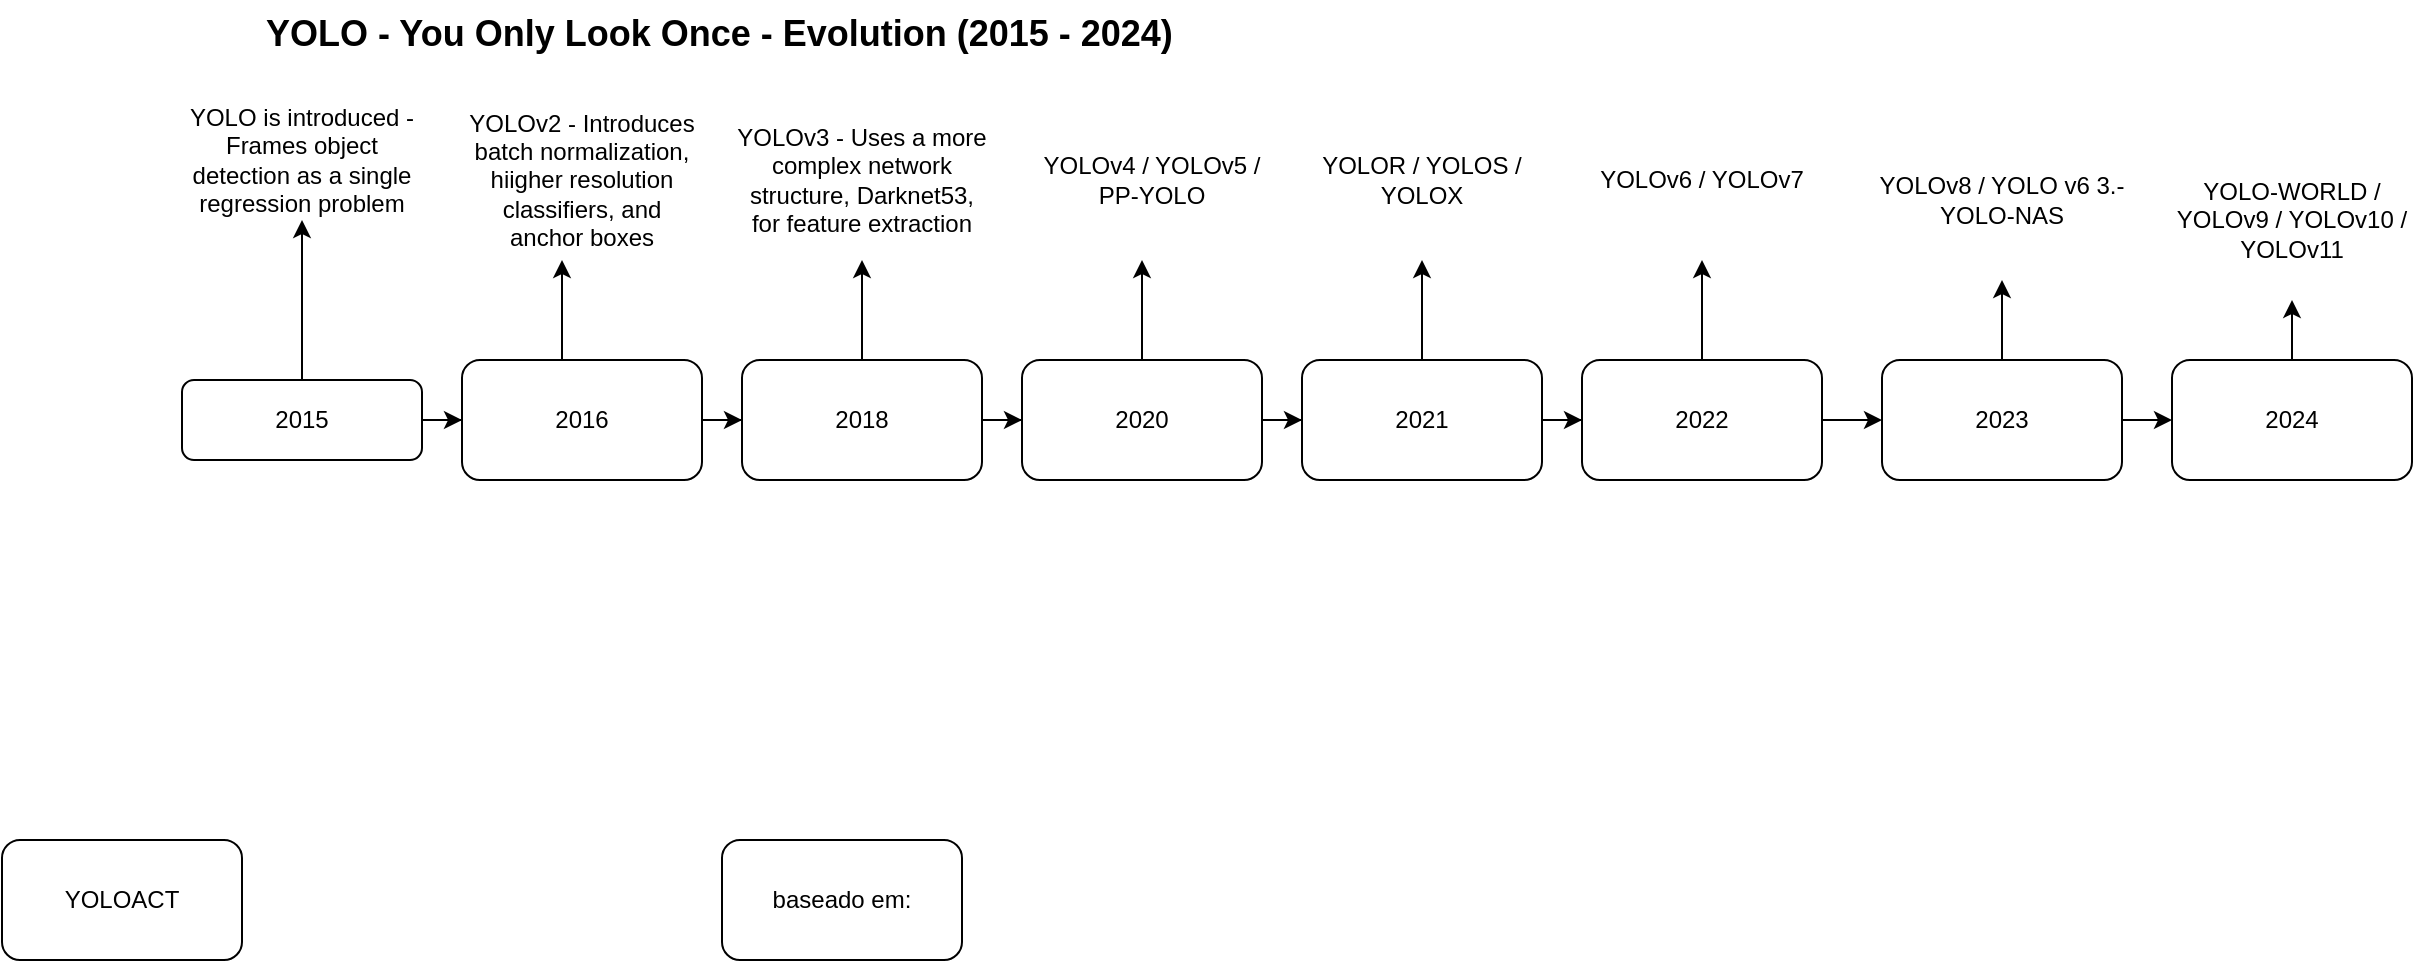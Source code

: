<mxfile version="26.0.11">
  <diagram id="C5RBs43oDa-KdzZeNtuy" name="Page-1">
    <mxGraphModel dx="1167" dy="580" grid="1" gridSize="10" guides="1" tooltips="1" connect="1" arrows="1" fold="1" page="1" pageScale="1" pageWidth="827" pageHeight="1169" math="0" shadow="0">
      <root>
        <mxCell id="WIyWlLk6GJQsqaUBKTNV-0" />
        <mxCell id="WIyWlLk6GJQsqaUBKTNV-1" parent="WIyWlLk6GJQsqaUBKTNV-0" />
        <mxCell id="yB20yfuOQQZ5xXvPcAFa-4" value="" style="edgeStyle=orthogonalEdgeStyle;rounded=0;orthogonalLoop=1;jettySize=auto;html=1;" parent="WIyWlLk6GJQsqaUBKTNV-1" source="WIyWlLk6GJQsqaUBKTNV-3" target="yB20yfuOQQZ5xXvPcAFa-3" edge="1">
          <mxGeometry relative="1" as="geometry" />
        </mxCell>
        <mxCell id="eEbgqtng7Bv9wvGYlgRx-22" value="" style="edgeStyle=orthogonalEdgeStyle;rounded=0;orthogonalLoop=1;jettySize=auto;html=1;" edge="1" parent="WIyWlLk6GJQsqaUBKTNV-1" source="WIyWlLk6GJQsqaUBKTNV-3" target="yB20yfuOQQZ5xXvPcAFa-5">
          <mxGeometry relative="1" as="geometry" />
        </mxCell>
        <mxCell id="WIyWlLk6GJQsqaUBKTNV-3" value="2015" style="rounded=1;whiteSpace=wrap;html=1;fontSize=12;glass=0;strokeWidth=1;shadow=0;" parent="WIyWlLk6GJQsqaUBKTNV-1" vertex="1">
          <mxGeometry x="170" y="220" width="120" height="40" as="geometry" />
        </mxCell>
        <mxCell id="yB20yfuOQQZ5xXvPcAFa-0" value="&lt;b&gt;&lt;font style=&quot;font-size: 18px;&quot;&gt;YOLO - You Only Look Once - Evolution (2015 - 2024)&lt;/font&gt;&lt;/b&gt;" style="text;html=1;whiteSpace=wrap;overflow=hidden;rounded=0;" parent="WIyWlLk6GJQsqaUBKTNV-1" vertex="1">
          <mxGeometry x="210" y="30" width="490" height="40" as="geometry" />
        </mxCell>
        <mxCell id="yB20yfuOQQZ5xXvPcAFa-1" value="YOLOACT" style="rounded=1;whiteSpace=wrap;html=1;" parent="WIyWlLk6GJQsqaUBKTNV-1" vertex="1">
          <mxGeometry x="80" y="450" width="120" height="60" as="geometry" />
        </mxCell>
        <mxCell id="yB20yfuOQQZ5xXvPcAFa-2" value="baseado em:" style="rounded=1;whiteSpace=wrap;html=1;" parent="WIyWlLk6GJQsqaUBKTNV-1" vertex="1">
          <mxGeometry x="440" y="450" width="120" height="60" as="geometry" />
        </mxCell>
        <mxCell id="yB20yfuOQQZ5xXvPcAFa-3" value="YOLO is introduced - Frames object detection as a single regression problem" style="whiteSpace=wrap;html=1;rounded=1;glass=0;strokeWidth=1;shadow=0;fillColor=default;strokeColor=none;" parent="WIyWlLk6GJQsqaUBKTNV-1" vertex="1">
          <mxGeometry x="170" y="80" width="120" height="60" as="geometry" />
        </mxCell>
        <mxCell id="yB20yfuOQQZ5xXvPcAFa-8" value="" style="edgeStyle=orthogonalEdgeStyle;rounded=0;orthogonalLoop=1;jettySize=auto;html=1;" parent="WIyWlLk6GJQsqaUBKTNV-1" source="yB20yfuOQQZ5xXvPcAFa-5" target="yB20yfuOQQZ5xXvPcAFa-7" edge="1">
          <mxGeometry relative="1" as="geometry">
            <Array as="points">
              <mxPoint x="360" y="180" />
              <mxPoint x="360" y="180" />
            </Array>
          </mxGeometry>
        </mxCell>
        <mxCell id="eEbgqtng7Bv9wvGYlgRx-23" value="" style="edgeStyle=orthogonalEdgeStyle;rounded=0;orthogonalLoop=1;jettySize=auto;html=1;" edge="1" parent="WIyWlLk6GJQsqaUBKTNV-1" source="yB20yfuOQQZ5xXvPcAFa-5" target="yB20yfuOQQZ5xXvPcAFa-9">
          <mxGeometry relative="1" as="geometry" />
        </mxCell>
        <mxCell id="yB20yfuOQQZ5xXvPcAFa-5" value="2016" style="whiteSpace=wrap;html=1;rounded=1;glass=0;strokeWidth=1;shadow=0;" parent="WIyWlLk6GJQsqaUBKTNV-1" vertex="1">
          <mxGeometry x="310" y="210" width="120" height="60" as="geometry" />
        </mxCell>
        <mxCell id="yB20yfuOQQZ5xXvPcAFa-7" value="YOLOv2 - Introduces batch normalization, hiigher resolution classifiers, and anchor boxes" style="whiteSpace=wrap;html=1;rounded=1;glass=0;strokeWidth=1;shadow=0;strokeColor=none;" parent="WIyWlLk6GJQsqaUBKTNV-1" vertex="1">
          <mxGeometry x="310" y="80" width="120" height="80" as="geometry" />
        </mxCell>
        <mxCell id="yB20yfuOQQZ5xXvPcAFa-12" value="" style="edgeStyle=orthogonalEdgeStyle;rounded=0;orthogonalLoop=1;jettySize=auto;html=1;" parent="WIyWlLk6GJQsqaUBKTNV-1" source="yB20yfuOQQZ5xXvPcAFa-9" target="yB20yfuOQQZ5xXvPcAFa-11" edge="1">
          <mxGeometry relative="1" as="geometry">
            <Array as="points">
              <mxPoint x="540" y="110" />
            </Array>
          </mxGeometry>
        </mxCell>
        <mxCell id="eEbgqtng7Bv9wvGYlgRx-24" value="" style="edgeStyle=orthogonalEdgeStyle;rounded=0;orthogonalLoop=1;jettySize=auto;html=1;" edge="1" parent="WIyWlLk6GJQsqaUBKTNV-1" source="yB20yfuOQQZ5xXvPcAFa-9" target="eEbgqtng7Bv9wvGYlgRx-2">
          <mxGeometry relative="1" as="geometry" />
        </mxCell>
        <mxCell id="yB20yfuOQQZ5xXvPcAFa-9" value="2018" style="whiteSpace=wrap;html=1;rounded=1;glass=0;strokeWidth=1;shadow=0;" parent="WIyWlLk6GJQsqaUBKTNV-1" vertex="1">
          <mxGeometry x="450" y="210" width="120" height="60" as="geometry" />
        </mxCell>
        <mxCell id="yB20yfuOQQZ5xXvPcAFa-11" value="YOLOv3 - Uses a more complex network structure, Darknet53, for feature extraction" style="whiteSpace=wrap;html=1;rounded=1;glass=0;strokeWidth=1;shadow=0;strokeColor=none;" parent="WIyWlLk6GJQsqaUBKTNV-1" vertex="1">
          <mxGeometry x="445" y="80" width="130" height="80" as="geometry" />
        </mxCell>
        <mxCell id="eEbgqtng7Bv9wvGYlgRx-1" value="" style="edgeStyle=orthogonalEdgeStyle;rounded=0;orthogonalLoop=1;jettySize=auto;html=1;" edge="1" parent="WIyWlLk6GJQsqaUBKTNV-1" source="eEbgqtng7Bv9wvGYlgRx-2" target="eEbgqtng7Bv9wvGYlgRx-3">
          <mxGeometry relative="1" as="geometry">
            <Array as="points">
              <mxPoint x="680" y="110" />
            </Array>
          </mxGeometry>
        </mxCell>
        <mxCell id="eEbgqtng7Bv9wvGYlgRx-25" value="" style="edgeStyle=orthogonalEdgeStyle;rounded=0;orthogonalLoop=1;jettySize=auto;html=1;" edge="1" parent="WIyWlLk6GJQsqaUBKTNV-1" source="eEbgqtng7Bv9wvGYlgRx-2" target="eEbgqtng7Bv9wvGYlgRx-6">
          <mxGeometry relative="1" as="geometry" />
        </mxCell>
        <mxCell id="eEbgqtng7Bv9wvGYlgRx-2" value="2020" style="whiteSpace=wrap;html=1;rounded=1;glass=0;strokeWidth=1;shadow=0;" vertex="1" parent="WIyWlLk6GJQsqaUBKTNV-1">
          <mxGeometry x="590" y="210" width="120" height="60" as="geometry" />
        </mxCell>
        <mxCell id="eEbgqtng7Bv9wvGYlgRx-3" value="YOLOv4 / YOLOv5 / PP-YOLO" style="whiteSpace=wrap;html=1;rounded=1;glass=0;strokeWidth=1;shadow=0;strokeColor=none;" vertex="1" parent="WIyWlLk6GJQsqaUBKTNV-1">
          <mxGeometry x="590" y="80" width="130" height="80" as="geometry" />
        </mxCell>
        <mxCell id="eEbgqtng7Bv9wvGYlgRx-5" value="" style="edgeStyle=orthogonalEdgeStyle;rounded=0;orthogonalLoop=1;jettySize=auto;html=1;" edge="1" parent="WIyWlLk6GJQsqaUBKTNV-1" source="eEbgqtng7Bv9wvGYlgRx-6" target="eEbgqtng7Bv9wvGYlgRx-7">
          <mxGeometry relative="1" as="geometry">
            <Array as="points">
              <mxPoint x="840" y="110" />
            </Array>
          </mxGeometry>
        </mxCell>
        <mxCell id="eEbgqtng7Bv9wvGYlgRx-26" value="" style="edgeStyle=orthogonalEdgeStyle;rounded=0;orthogonalLoop=1;jettySize=auto;html=1;" edge="1" parent="WIyWlLk6GJQsqaUBKTNV-1" source="eEbgqtng7Bv9wvGYlgRx-6" target="eEbgqtng7Bv9wvGYlgRx-10">
          <mxGeometry relative="1" as="geometry" />
        </mxCell>
        <mxCell id="eEbgqtng7Bv9wvGYlgRx-6" value="2021" style="whiteSpace=wrap;html=1;rounded=1;glass=0;strokeWidth=1;shadow=0;" vertex="1" parent="WIyWlLk6GJQsqaUBKTNV-1">
          <mxGeometry x="730" y="210" width="120" height="60" as="geometry" />
        </mxCell>
        <mxCell id="eEbgqtng7Bv9wvGYlgRx-7" value="YOLOR / YOLOS / YOLOX" style="whiteSpace=wrap;html=1;rounded=1;glass=0;strokeWidth=1;shadow=0;strokeColor=none;" vertex="1" parent="WIyWlLk6GJQsqaUBKTNV-1">
          <mxGeometry x="725" y="80" width="130" height="80" as="geometry" />
        </mxCell>
        <mxCell id="eEbgqtng7Bv9wvGYlgRx-9" value="" style="edgeStyle=orthogonalEdgeStyle;rounded=0;orthogonalLoop=1;jettySize=auto;html=1;" edge="1" parent="WIyWlLk6GJQsqaUBKTNV-1" source="eEbgqtng7Bv9wvGYlgRx-10" target="eEbgqtng7Bv9wvGYlgRx-11">
          <mxGeometry relative="1" as="geometry" />
        </mxCell>
        <mxCell id="eEbgqtng7Bv9wvGYlgRx-27" value="" style="edgeStyle=orthogonalEdgeStyle;rounded=0;orthogonalLoop=1;jettySize=auto;html=1;" edge="1" parent="WIyWlLk6GJQsqaUBKTNV-1" source="eEbgqtng7Bv9wvGYlgRx-10" target="eEbgqtng7Bv9wvGYlgRx-14">
          <mxGeometry relative="1" as="geometry" />
        </mxCell>
        <mxCell id="eEbgqtng7Bv9wvGYlgRx-10" value="2022" style="whiteSpace=wrap;html=1;rounded=1;glass=0;strokeWidth=1;shadow=0;" vertex="1" parent="WIyWlLk6GJQsqaUBKTNV-1">
          <mxGeometry x="870" y="210" width="120" height="60" as="geometry" />
        </mxCell>
        <mxCell id="eEbgqtng7Bv9wvGYlgRx-11" value="YOLOv6 / YOLOv7" style="whiteSpace=wrap;html=1;rounded=1;glass=0;strokeWidth=1;shadow=0;strokeColor=none;" vertex="1" parent="WIyWlLk6GJQsqaUBKTNV-1">
          <mxGeometry x="865" y="80" width="130" height="80" as="geometry" />
        </mxCell>
        <mxCell id="eEbgqtng7Bv9wvGYlgRx-13" value="" style="edgeStyle=orthogonalEdgeStyle;rounded=0;orthogonalLoop=1;jettySize=auto;html=1;" edge="1" parent="WIyWlLk6GJQsqaUBKTNV-1" source="eEbgqtng7Bv9wvGYlgRx-14" target="eEbgqtng7Bv9wvGYlgRx-15">
          <mxGeometry relative="1" as="geometry" />
        </mxCell>
        <mxCell id="eEbgqtng7Bv9wvGYlgRx-28" value="" style="edgeStyle=orthogonalEdgeStyle;rounded=0;orthogonalLoop=1;jettySize=auto;html=1;" edge="1" parent="WIyWlLk6GJQsqaUBKTNV-1" source="eEbgqtng7Bv9wvGYlgRx-14" target="eEbgqtng7Bv9wvGYlgRx-18">
          <mxGeometry relative="1" as="geometry" />
        </mxCell>
        <mxCell id="eEbgqtng7Bv9wvGYlgRx-14" value="2023" style="whiteSpace=wrap;html=1;rounded=1;glass=0;strokeWidth=1;shadow=0;" vertex="1" parent="WIyWlLk6GJQsqaUBKTNV-1">
          <mxGeometry x="1020" y="210" width="120" height="60" as="geometry" />
        </mxCell>
        <mxCell id="eEbgqtng7Bv9wvGYlgRx-15" value="YOLOv8 / YOLO v6 3.-YOLO-NAS" style="whiteSpace=wrap;html=1;rounded=1;glass=0;strokeWidth=1;shadow=0;strokeColor=none;" vertex="1" parent="WIyWlLk6GJQsqaUBKTNV-1">
          <mxGeometry x="1015" y="90" width="130" height="80" as="geometry" />
        </mxCell>
        <mxCell id="eEbgqtng7Bv9wvGYlgRx-17" value="" style="edgeStyle=orthogonalEdgeStyle;rounded=0;orthogonalLoop=1;jettySize=auto;html=1;" edge="1" parent="WIyWlLk6GJQsqaUBKTNV-1" source="eEbgqtng7Bv9wvGYlgRx-18" target="eEbgqtng7Bv9wvGYlgRx-19">
          <mxGeometry relative="1" as="geometry" />
        </mxCell>
        <mxCell id="eEbgqtng7Bv9wvGYlgRx-18" value="2024" style="whiteSpace=wrap;html=1;rounded=1;glass=0;strokeWidth=1;shadow=0;" vertex="1" parent="WIyWlLk6GJQsqaUBKTNV-1">
          <mxGeometry x="1165" y="210" width="120" height="60" as="geometry" />
        </mxCell>
        <mxCell id="eEbgqtng7Bv9wvGYlgRx-19" value="YOLO-WORLD / YOLOv9 / YOLOv10 / YOLOv11" style="whiteSpace=wrap;html=1;rounded=1;glass=0;strokeWidth=1;shadow=0;strokeColor=none;" vertex="1" parent="WIyWlLk6GJQsqaUBKTNV-1">
          <mxGeometry x="1160" y="100" width="130" height="80" as="geometry" />
        </mxCell>
      </root>
    </mxGraphModel>
  </diagram>
</mxfile>
